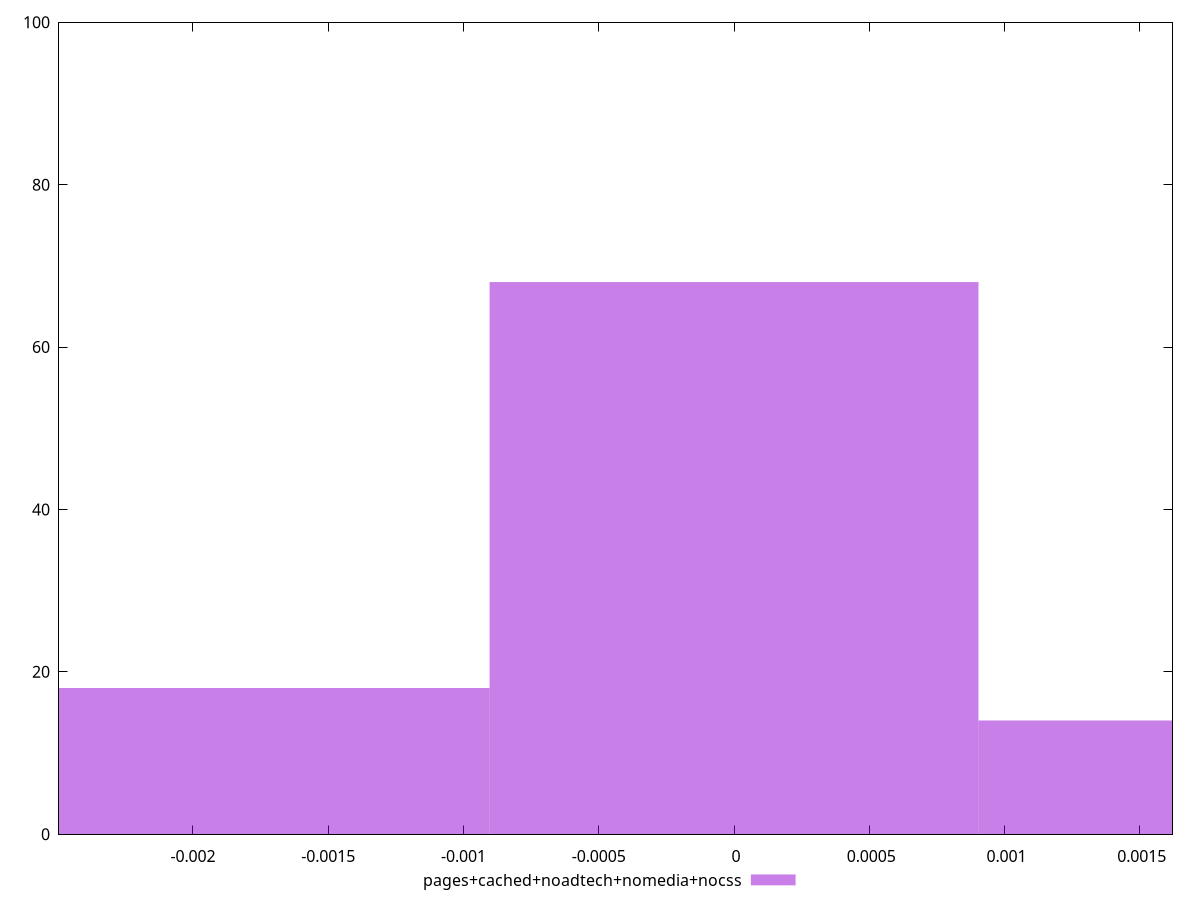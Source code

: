reset

$pagesCachedNoadtechNomediaNocss <<EOF
0 68
-0.0018071817245275447 18
0.0018071817245275447 14
EOF

set key outside below
set boxwidth 0.0018071817245275447
set xrange [-0.0024952023189295904:0.0016207967303063287]
set yrange [0:100]
set trange [0:100]
set style fill transparent solid 0.5 noborder
set terminal svg size 640, 490 enhanced background rgb 'white'
set output "report_00025_2021-02-22T21:38:55.199Z/meta/pScore-difference/comparison/histogram/4_vs_5.svg"

plot $pagesCachedNoadtechNomediaNocss title "pages+cached+noadtech+nomedia+nocss" with boxes

reset
